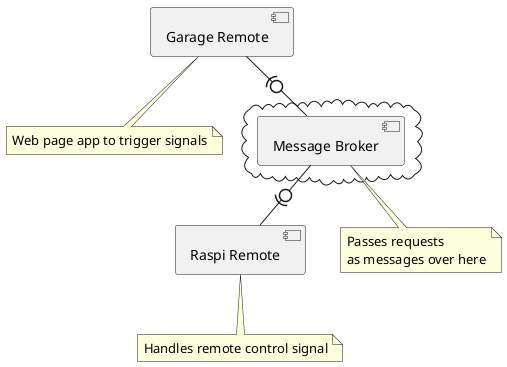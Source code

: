 @startuml

[Garage Remote] as GR
[Raspi Remote] as RR

cloud {
[Message Broker] as MB
}

note as GR_Note
    Web page app to trigger signals
end note

note as MB_Note
    Passes requests
    as messages over here
end note

note as RR_Note
    Handles remote control signal
end note

GR -(0- MB
MB -0)- RR

GR .. GR_Note
MB .. MB_Note
RR .. RR_Note

@enduml